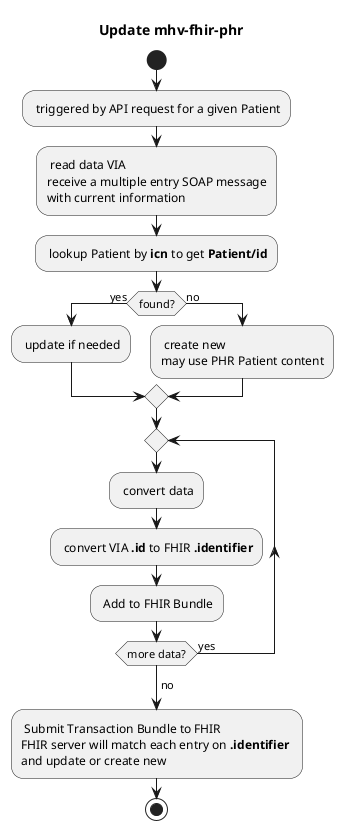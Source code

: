 @startuml
title Update mhv-fhir-phr


start
: triggered by API request for a given Patient;

: read data VIA
receive a multiple entry SOAP message
with current information;

: lookup Patient by **icn** to get **Patient/id**;
if (found?) then (yes)
  : update if needed;
else (no)
  : create new
  may use PHR Patient content;
endif 

repeat
  : convert data;
  : convert VIA **.id** to FHIR **.identifier**;
  : Add to FHIR Bundle;
repeat while (more data?) is (yes)
->no;

: Submit Transaction Bundle to FHIR
FHIR server will match each entry on **.identifier** 
and update or create new;

stop

@enduml
